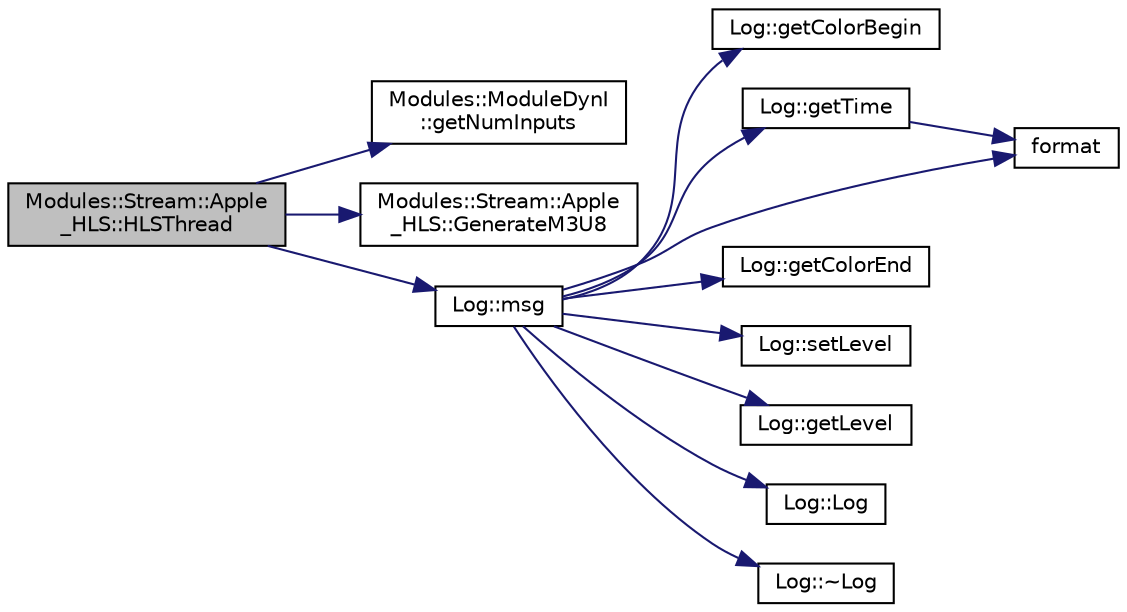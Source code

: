 digraph "Modules::Stream::Apple_HLS::HLSThread"
{
 // INTERACTIVE_SVG=YES
  edge [fontname="Helvetica",fontsize="10",labelfontname="Helvetica",labelfontsize="10"];
  node [fontname="Helvetica",fontsize="10",shape=record];
  rankdir="LR";
  Node1 [label="Modules::Stream::Apple\l_HLS::HLSThread",height=0.2,width=0.4,color="black", fillcolor="grey75", style="filled", fontcolor="black"];
  Node1 -> Node2 [color="midnightblue",fontsize="10",style="solid",fontname="Helvetica"];
  Node2 [label="Modules::ModuleDynI\l::getNumInputs",height=0.2,width=0.4,color="black", fillcolor="white", style="filled",URL="$class_modules_1_1_module_dyn_i.html#a2a9a5f8c8e1397accc85f405d56f4ab4"];
  Node1 -> Node3 [color="midnightblue",fontsize="10",style="solid",fontname="Helvetica"];
  Node3 [label="Modules::Stream::Apple\l_HLS::GenerateM3U8",height=0.2,width=0.4,color="black", fillcolor="white", style="filled",URL="$class_modules_1_1_stream_1_1_apple___h_l_s.html#adb7c996dbb296f331b1ee6736abadfc8"];
  Node1 -> Node4 [color="midnightblue",fontsize="10",style="solid",fontname="Helvetica"];
  Node4 [label="Log::msg",height=0.2,width=0.4,color="black", fillcolor="white", style="filled",URL="$class_log.html#a84056ae8f88a105f7b5fa3770f2f15d8"];
  Node4 -> Node5 [color="midnightblue",fontsize="10",style="solid",fontname="Helvetica"];
  Node5 [label="Log::getColorBegin",height=0.2,width=0.4,color="black", fillcolor="white", style="filled",URL="$class_log.html#a00080fae9f969e7c3eff2f40c7211cb3"];
  Node4 -> Node6 [color="midnightblue",fontsize="10",style="solid",fontname="Helvetica"];
  Node6 [label="Log::getTime",height=0.2,width=0.4,color="black", fillcolor="white", style="filled",URL="$class_log.html#a1e8efa09c5b342ba1f9ba6d13811fa14"];
  Node6 -> Node7 [color="midnightblue",fontsize="10",style="solid",fontname="Helvetica"];
  Node7 [label="format",height=0.2,width=0.4,color="black", fillcolor="white", style="filled",URL="$format_8hpp.html#a3aca22086b5c6398b980286ac7dd89ad"];
  Node4 -> Node7 [color="midnightblue",fontsize="10",style="solid",fontname="Helvetica"];
  Node4 -> Node8 [color="midnightblue",fontsize="10",style="solid",fontname="Helvetica"];
  Node8 [label="Log::getColorEnd",height=0.2,width=0.4,color="black", fillcolor="white", style="filled",URL="$class_log.html#a1a3e0507d4f5f0486dc7fa8d98954941"];
  Node4 -> Node9 [color="midnightblue",fontsize="10",style="solid",fontname="Helvetica"];
  Node9 [label="Log::setLevel",height=0.2,width=0.4,color="black", fillcolor="white", style="filled",URL="$class_log.html#a64a94fff24e5ed45a1d627d3709b6e52"];
  Node4 -> Node10 [color="midnightblue",fontsize="10",style="solid",fontname="Helvetica"];
  Node10 [label="Log::getLevel",height=0.2,width=0.4,color="black", fillcolor="white", style="filled",URL="$class_log.html#a8def54b27ed38887e1fd074c2ea18a82"];
  Node4 -> Node11 [color="midnightblue",fontsize="10",style="solid",fontname="Helvetica"];
  Node11 [label="Log::Log",height=0.2,width=0.4,color="black", fillcolor="white", style="filled",URL="$class_log.html#af6071a60aa52b6c1b511f99b4bc1b8fe"];
  Node4 -> Node12 [color="midnightblue",fontsize="10",style="solid",fontname="Helvetica"];
  Node12 [label="Log::~Log",height=0.2,width=0.4,color="black", fillcolor="white", style="filled",URL="$class_log.html#a0fbfda88fbee5027c89f6eb121059360"];
}
